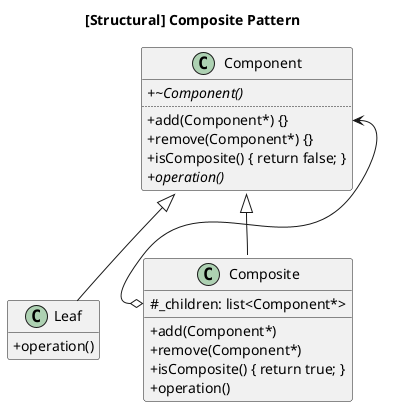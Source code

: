 ﻿@startuml
'!pragma layout smetana
'skin rose
skinparam classAttributeIconSize 0

title [Structural] Composite Pattern

class Component {
  + {abstract} ~Component()
  ..
  + add(Component*) {}
  + remove(Component*) {}
  + isComposite() { return false; }
  + {abstract} operation()
}

class Leaf {
  + operation()
}

class Composite {
  # _children: list<Component*>
  + add(Component*)
  + remove(Component*)
  + isComposite() { return true; }
  + operation()
}

Component <|-- Leaf
Component <|-- Composite
Component::add <--o Composite::_children

hide empty members

@enduml